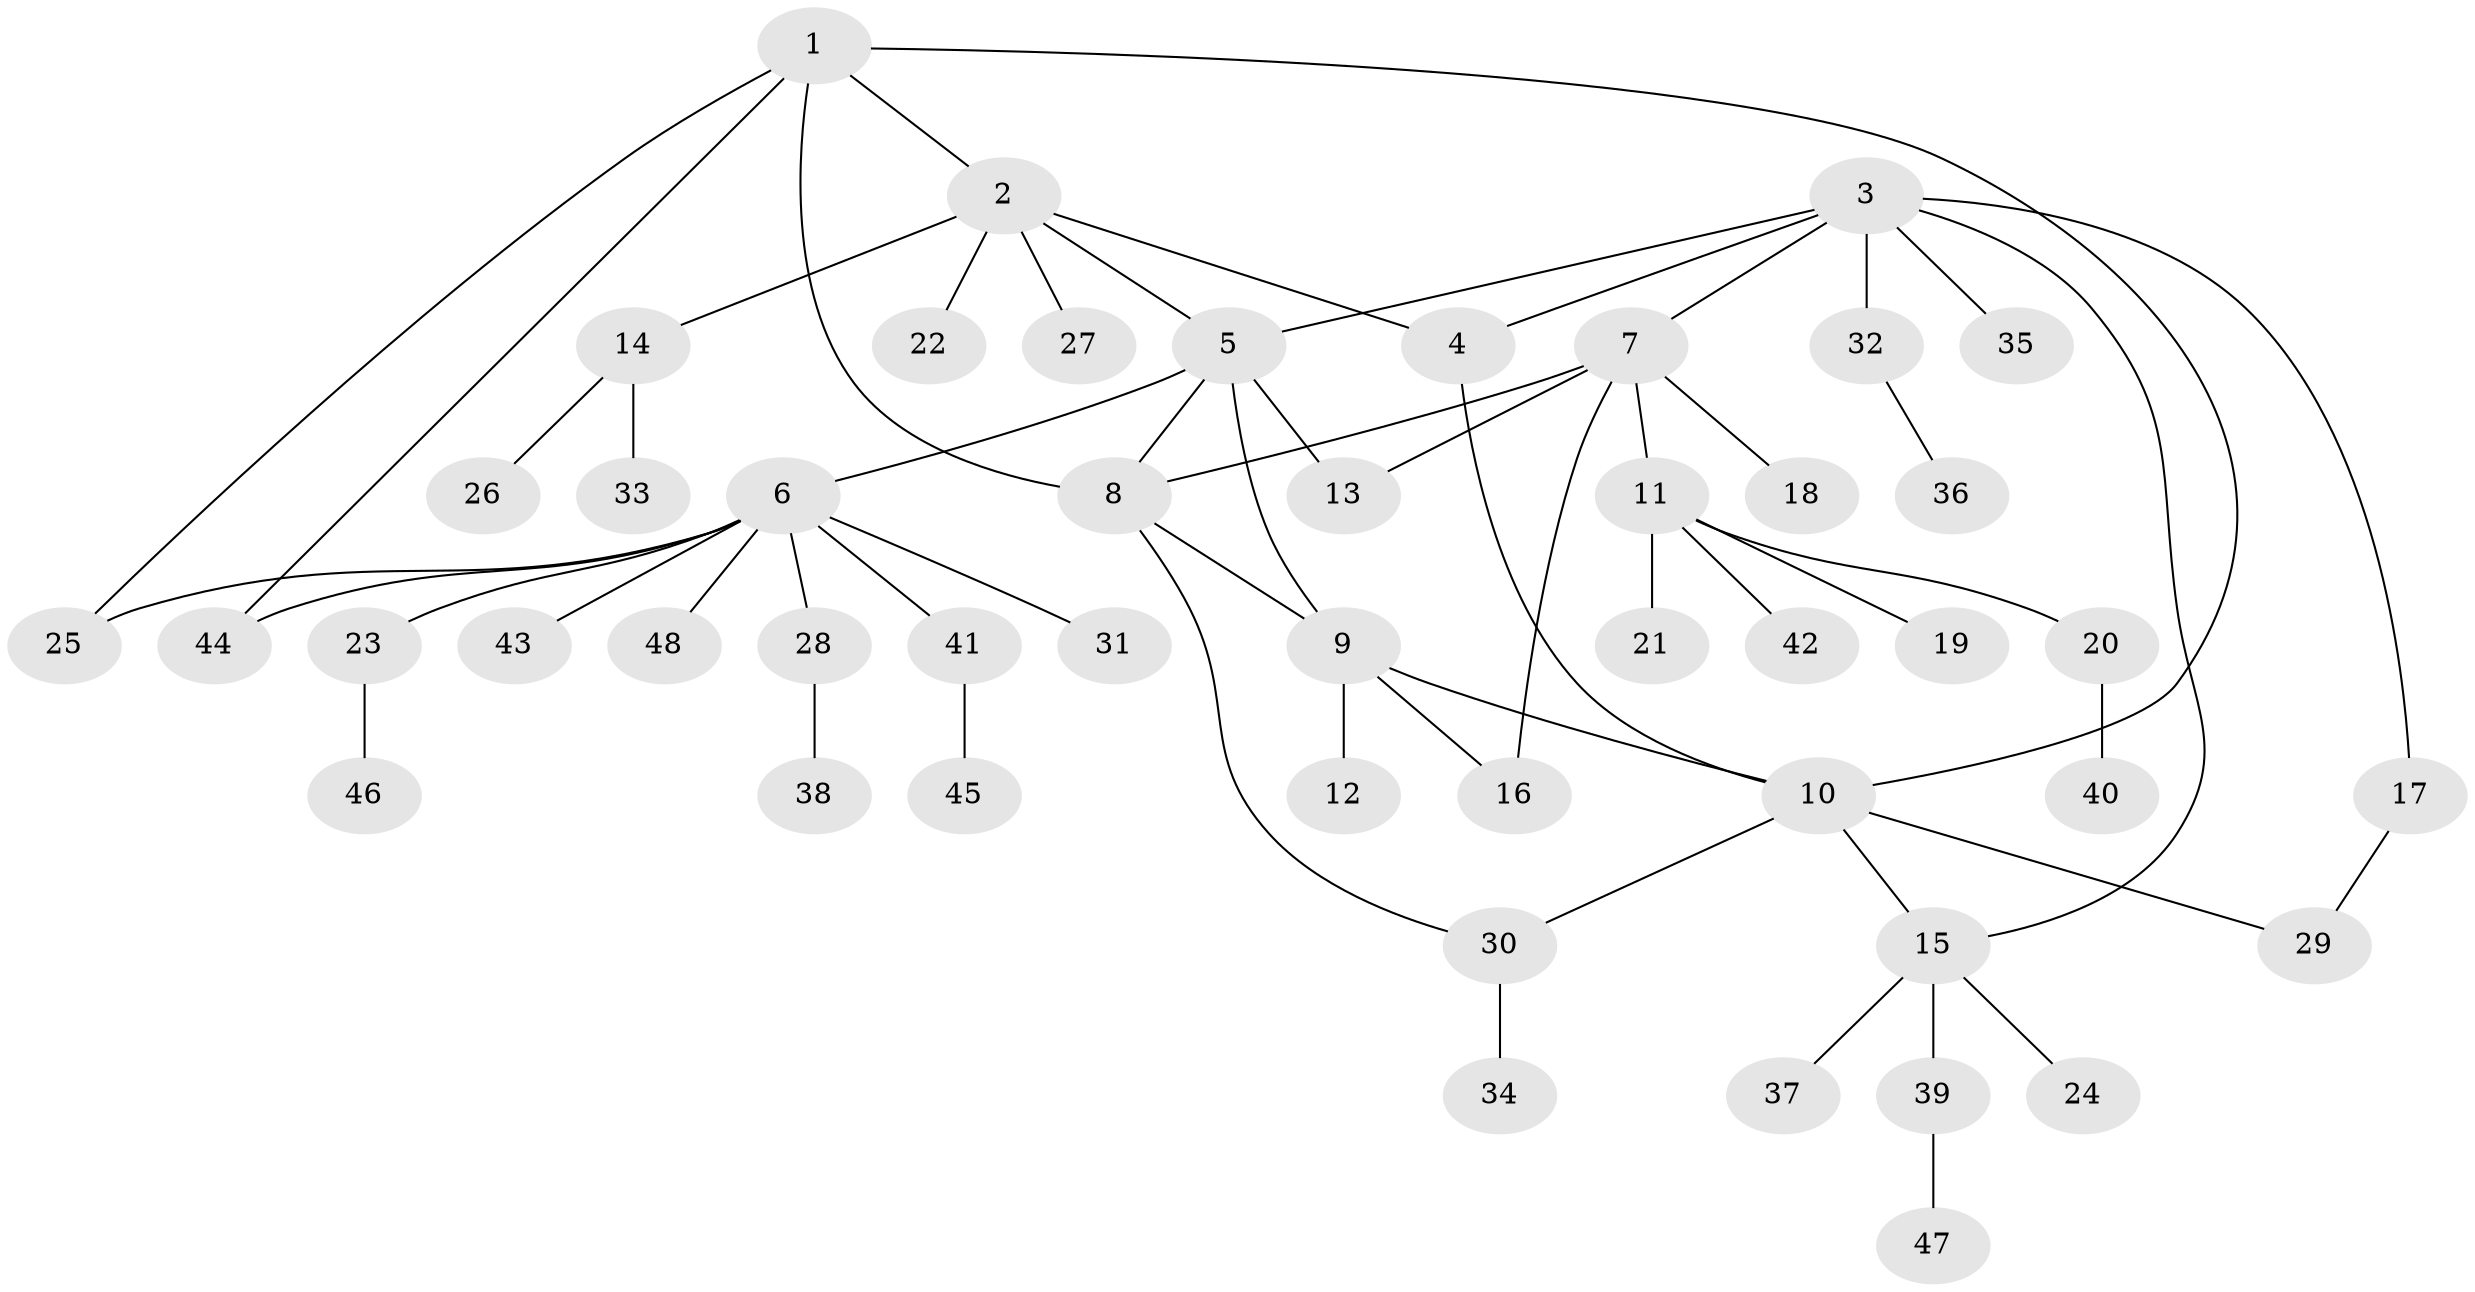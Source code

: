 // coarse degree distribution, {8: 0.03125, 9: 0.0625, 5: 0.09375, 6: 0.0625, 4: 0.03125, 1: 0.59375, 2: 0.125}
// Generated by graph-tools (version 1.1) at 2025/24/03/03/25 07:24:09]
// undirected, 48 vertices, 60 edges
graph export_dot {
graph [start="1"]
  node [color=gray90,style=filled];
  1;
  2;
  3;
  4;
  5;
  6;
  7;
  8;
  9;
  10;
  11;
  12;
  13;
  14;
  15;
  16;
  17;
  18;
  19;
  20;
  21;
  22;
  23;
  24;
  25;
  26;
  27;
  28;
  29;
  30;
  31;
  32;
  33;
  34;
  35;
  36;
  37;
  38;
  39;
  40;
  41;
  42;
  43;
  44;
  45;
  46;
  47;
  48;
  1 -- 2;
  1 -- 8;
  1 -- 10;
  1 -- 25;
  1 -- 44;
  2 -- 4;
  2 -- 5;
  2 -- 14;
  2 -- 22;
  2 -- 27;
  3 -- 4;
  3 -- 5;
  3 -- 7;
  3 -- 15;
  3 -- 17;
  3 -- 32;
  3 -- 35;
  4 -- 10;
  5 -- 6;
  5 -- 8;
  5 -- 9;
  5 -- 13;
  6 -- 23;
  6 -- 25;
  6 -- 28;
  6 -- 31;
  6 -- 41;
  6 -- 43;
  6 -- 44;
  6 -- 48;
  7 -- 8;
  7 -- 11;
  7 -- 13;
  7 -- 16;
  7 -- 18;
  8 -- 9;
  8 -- 30;
  9 -- 10;
  9 -- 12;
  9 -- 16;
  10 -- 15;
  10 -- 29;
  10 -- 30;
  11 -- 19;
  11 -- 20;
  11 -- 21;
  11 -- 42;
  14 -- 26;
  14 -- 33;
  15 -- 24;
  15 -- 37;
  15 -- 39;
  17 -- 29;
  20 -- 40;
  23 -- 46;
  28 -- 38;
  30 -- 34;
  32 -- 36;
  39 -- 47;
  41 -- 45;
}
